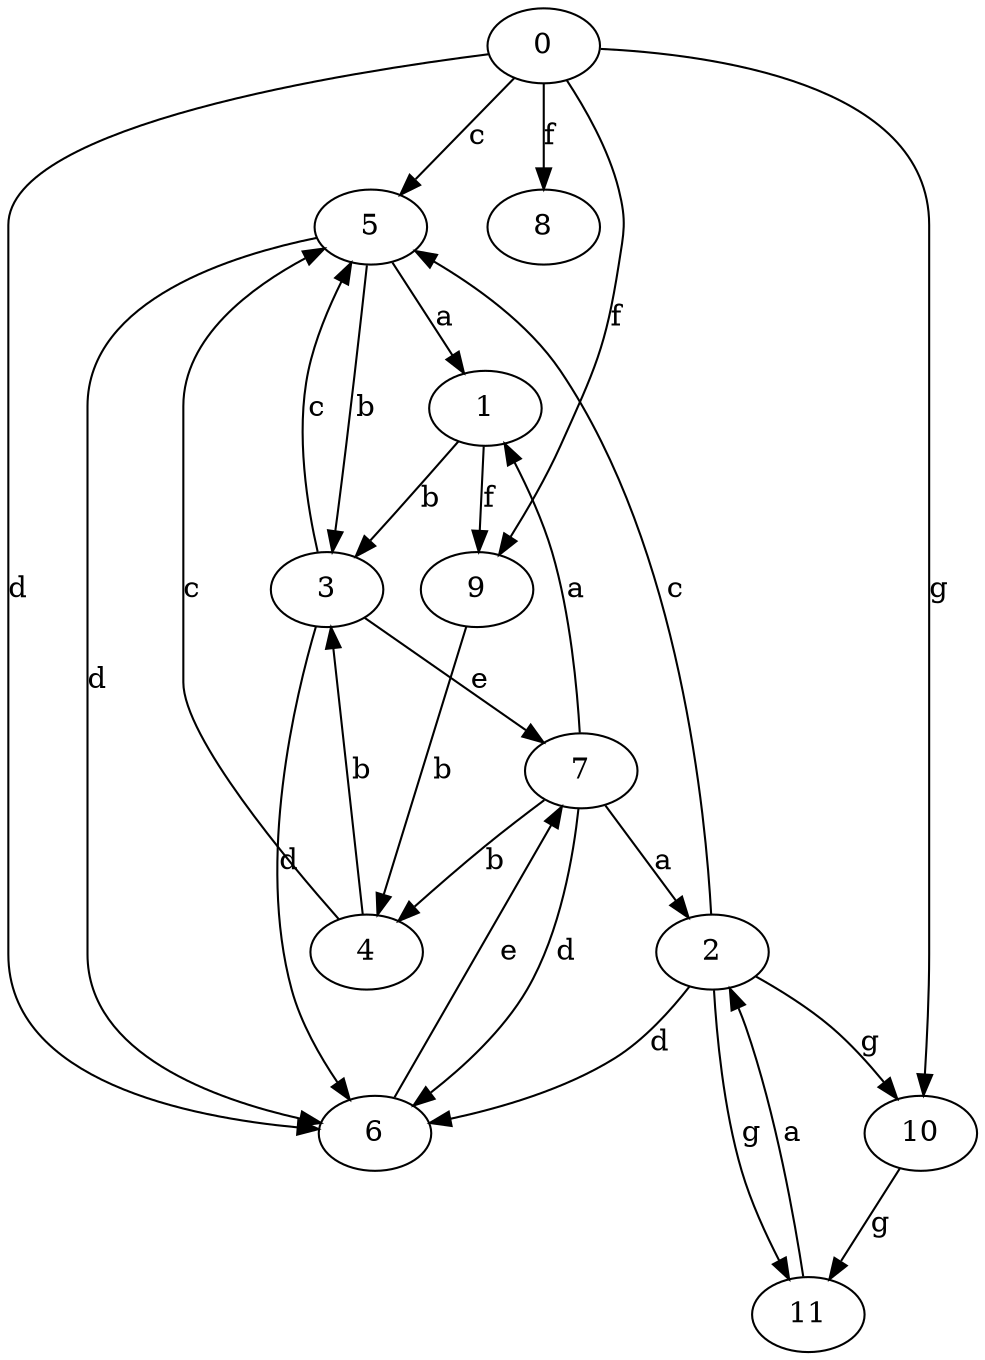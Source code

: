 strict digraph  {
0;
1;
2;
3;
4;
5;
6;
7;
8;
9;
10;
11;
0 -> 5  [label=c];
0 -> 6  [label=d];
0 -> 8  [label=f];
0 -> 9  [label=f];
0 -> 10  [label=g];
1 -> 3  [label=b];
1 -> 9  [label=f];
2 -> 5  [label=c];
2 -> 6  [label=d];
2 -> 10  [label=g];
2 -> 11  [label=g];
3 -> 5  [label=c];
3 -> 6  [label=d];
3 -> 7  [label=e];
4 -> 3  [label=b];
4 -> 5  [label=c];
5 -> 1  [label=a];
5 -> 3  [label=b];
5 -> 6  [label=d];
6 -> 7  [label=e];
7 -> 1  [label=a];
7 -> 2  [label=a];
7 -> 4  [label=b];
7 -> 6  [label=d];
9 -> 4  [label=b];
10 -> 11  [label=g];
11 -> 2  [label=a];
}
